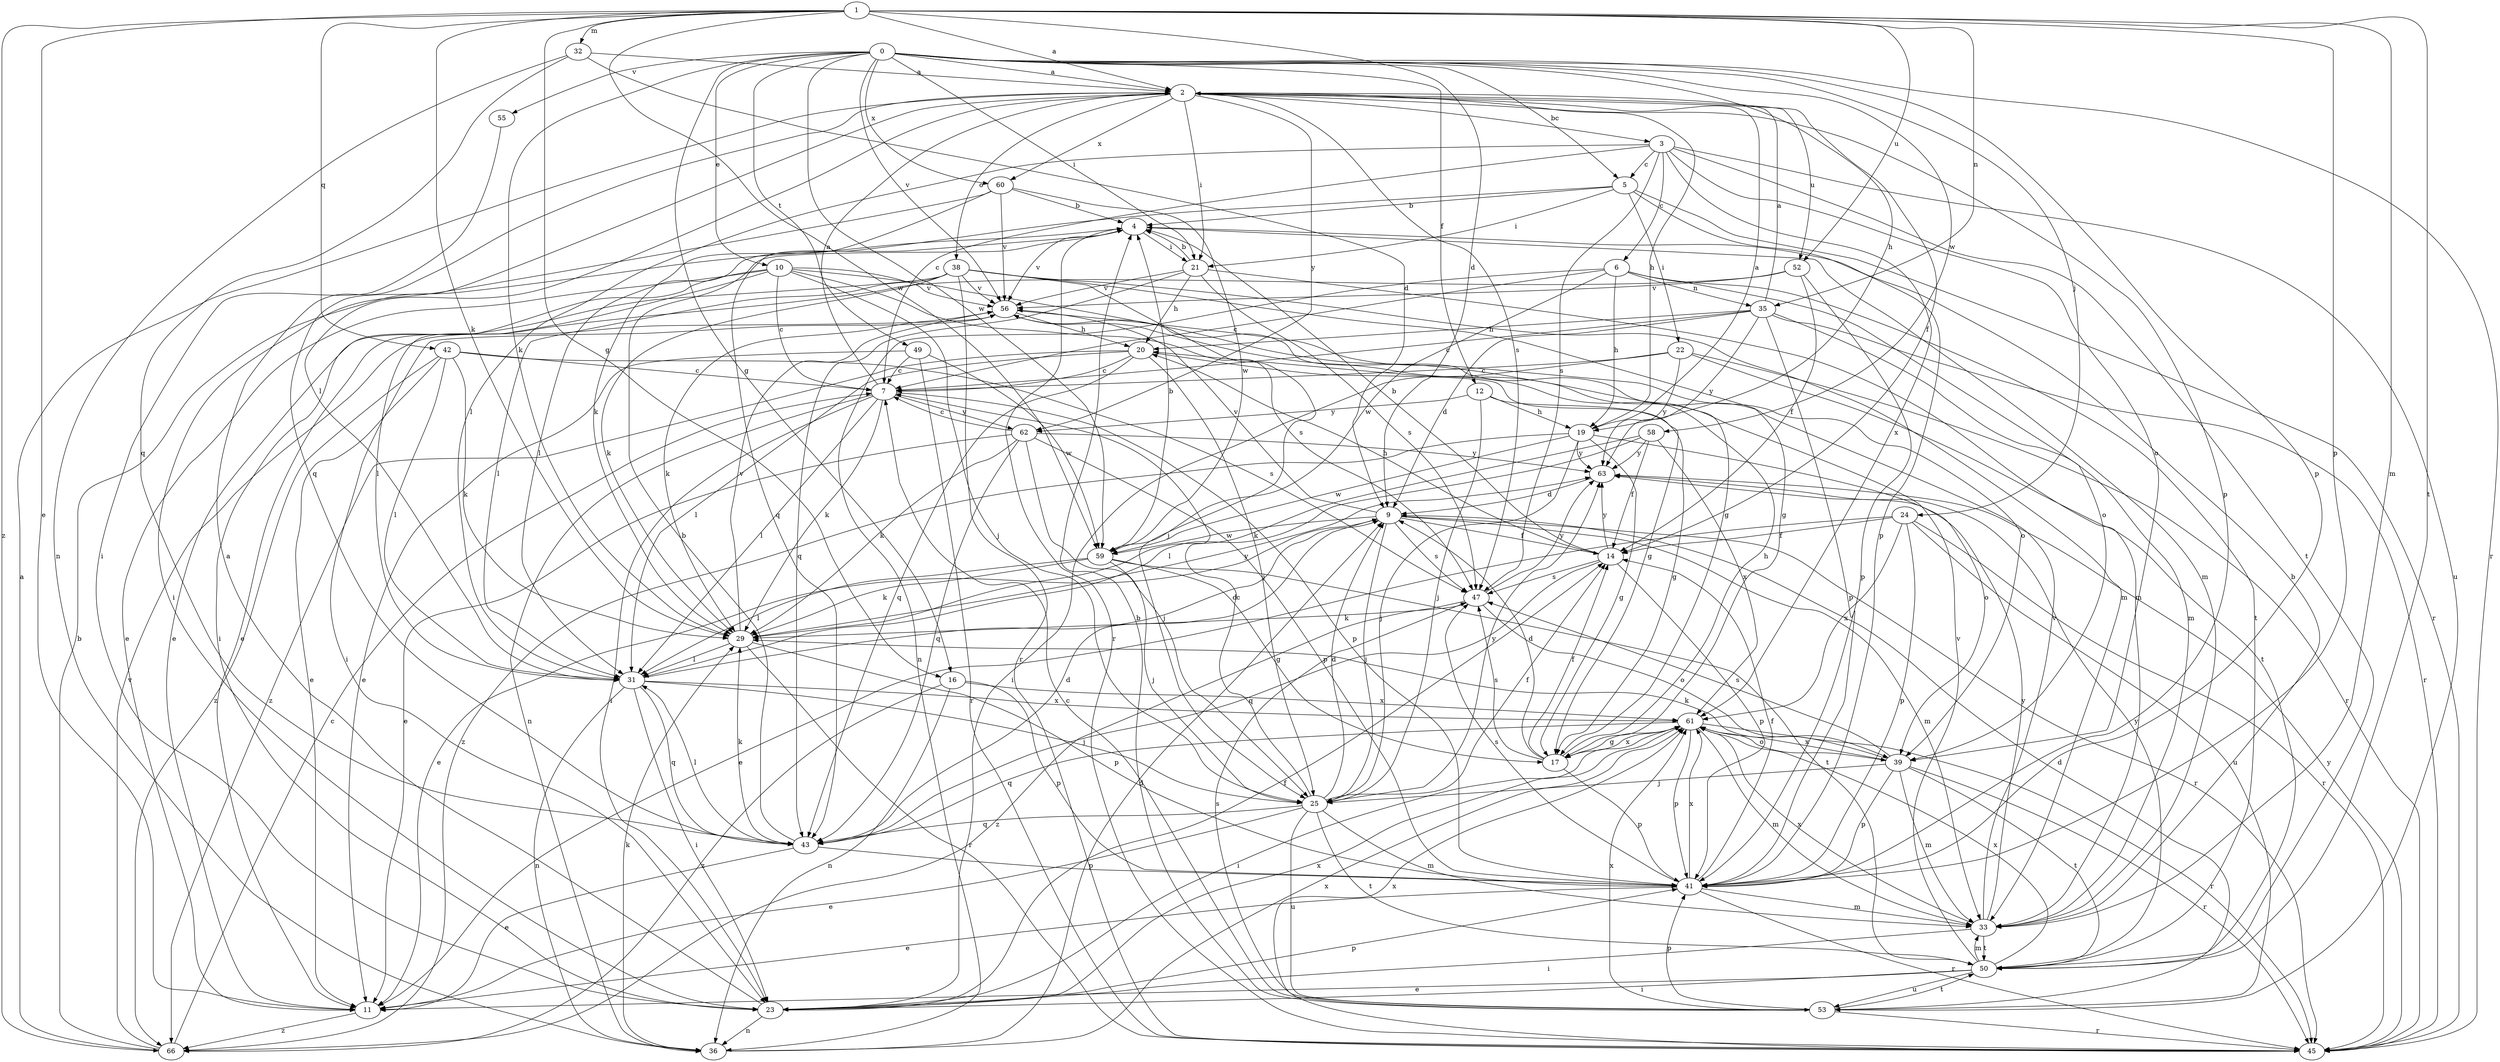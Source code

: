 strict digraph  {
0;
1;
2;
3;
4;
5;
6;
7;
9;
10;
11;
12;
14;
16;
17;
19;
20;
21;
22;
23;
24;
25;
29;
31;
32;
33;
35;
36;
38;
39;
41;
42;
43;
45;
47;
49;
50;
52;
53;
55;
56;
58;
59;
60;
61;
62;
63;
66;
0 -> 2  [label=a];
0 -> 5  [label=c];
0 -> 10  [label=e];
0 -> 12  [label=f];
0 -> 16  [label=g];
0 -> 19  [label=h];
0 -> 21  [label=i];
0 -> 24  [label=j];
0 -> 29  [label=k];
0 -> 41  [label=p];
0 -> 45  [label=r];
0 -> 49  [label=t];
0 -> 55  [label=v];
0 -> 56  [label=v];
0 -> 58  [label=w];
0 -> 59  [label=w];
0 -> 60  [label=x];
1 -> 2  [label=a];
1 -> 9  [label=d];
1 -> 11  [label=e];
1 -> 16  [label=g];
1 -> 29  [label=k];
1 -> 32  [label=m];
1 -> 33  [label=m];
1 -> 35  [label=n];
1 -> 41  [label=p];
1 -> 42  [label=q];
1 -> 50  [label=t];
1 -> 52  [label=u];
1 -> 59  [label=w];
1 -> 66  [label=z];
2 -> 3  [label=b];
2 -> 14  [label=f];
2 -> 19  [label=h];
2 -> 21  [label=i];
2 -> 31  [label=l];
2 -> 38  [label=o];
2 -> 41  [label=p];
2 -> 43  [label=q];
2 -> 47  [label=s];
2 -> 52  [label=u];
2 -> 60  [label=x];
2 -> 62  [label=y];
3 -> 5  [label=c];
3 -> 6  [label=c];
3 -> 7  [label=c];
3 -> 31  [label=l];
3 -> 39  [label=o];
3 -> 47  [label=s];
3 -> 50  [label=t];
3 -> 53  [label=u];
3 -> 61  [label=x];
4 -> 21  [label=i];
4 -> 31  [label=l];
4 -> 33  [label=m];
4 -> 45  [label=r];
4 -> 56  [label=v];
5 -> 4  [label=b];
5 -> 21  [label=i];
5 -> 22  [label=i];
5 -> 41  [label=p];
5 -> 43  [label=q];
5 -> 45  [label=r];
6 -> 7  [label=c];
6 -> 19  [label=h];
6 -> 35  [label=n];
6 -> 36  [label=n];
6 -> 39  [label=o];
6 -> 50  [label=t];
6 -> 59  [label=w];
7 -> 2  [label=a];
7 -> 23  [label=i];
7 -> 29  [label=k];
7 -> 31  [label=l];
7 -> 36  [label=n];
7 -> 41  [label=p];
7 -> 62  [label=y];
9 -> 11  [label=e];
9 -> 14  [label=f];
9 -> 25  [label=j];
9 -> 33  [label=m];
9 -> 45  [label=r];
9 -> 47  [label=s];
9 -> 56  [label=v];
9 -> 59  [label=w];
10 -> 7  [label=c];
10 -> 11  [label=e];
10 -> 17  [label=g];
10 -> 23  [label=i];
10 -> 25  [label=j];
10 -> 31  [label=l];
10 -> 47  [label=s];
10 -> 56  [label=v];
11 -> 66  [label=z];
12 -> 17  [label=g];
12 -> 19  [label=h];
12 -> 25  [label=j];
12 -> 62  [label=y];
14 -> 4  [label=b];
14 -> 20  [label=h];
14 -> 41  [label=p];
14 -> 43  [label=q];
14 -> 47  [label=s];
14 -> 63  [label=y];
16 -> 36  [label=n];
16 -> 41  [label=p];
16 -> 61  [label=x];
16 -> 66  [label=z];
17 -> 9  [label=d];
17 -> 14  [label=f];
17 -> 20  [label=h];
17 -> 41  [label=p];
17 -> 47  [label=s];
17 -> 61  [label=x];
19 -> 2  [label=a];
19 -> 17  [label=g];
19 -> 25  [label=j];
19 -> 39  [label=o];
19 -> 59  [label=w];
19 -> 63  [label=y];
19 -> 66  [label=z];
20 -> 7  [label=c];
20 -> 17  [label=g];
20 -> 25  [label=j];
20 -> 31  [label=l];
20 -> 43  [label=q];
20 -> 66  [label=z];
21 -> 4  [label=b];
21 -> 20  [label=h];
21 -> 33  [label=m];
21 -> 43  [label=q];
21 -> 47  [label=s];
21 -> 56  [label=v];
22 -> 7  [label=c];
22 -> 23  [label=i];
22 -> 45  [label=r];
22 -> 50  [label=t];
22 -> 63  [label=y];
23 -> 2  [label=a];
23 -> 14  [label=f];
23 -> 36  [label=n];
23 -> 41  [label=p];
23 -> 61  [label=x];
24 -> 11  [label=e];
24 -> 14  [label=f];
24 -> 41  [label=p];
24 -> 45  [label=r];
24 -> 53  [label=u];
24 -> 61  [label=x];
25 -> 7  [label=c];
25 -> 9  [label=d];
25 -> 11  [label=e];
25 -> 14  [label=f];
25 -> 33  [label=m];
25 -> 43  [label=q];
25 -> 50  [label=t];
25 -> 53  [label=u];
25 -> 63  [label=y];
29 -> 31  [label=l];
29 -> 41  [label=p];
29 -> 45  [label=r];
29 -> 56  [label=v];
29 -> 63  [label=y];
31 -> 9  [label=d];
31 -> 23  [label=i];
31 -> 25  [label=j];
31 -> 36  [label=n];
31 -> 43  [label=q];
31 -> 61  [label=x];
32 -> 2  [label=a];
32 -> 9  [label=d];
32 -> 36  [label=n];
32 -> 43  [label=q];
33 -> 4  [label=b];
33 -> 23  [label=i];
33 -> 50  [label=t];
33 -> 56  [label=v];
33 -> 61  [label=x];
33 -> 63  [label=y];
35 -> 2  [label=a];
35 -> 7  [label=c];
35 -> 9  [label=d];
35 -> 20  [label=h];
35 -> 33  [label=m];
35 -> 41  [label=p];
35 -> 45  [label=r];
35 -> 63  [label=y];
36 -> 9  [label=d];
36 -> 29  [label=k];
36 -> 61  [label=x];
38 -> 11  [label=e];
38 -> 17  [label=g];
38 -> 25  [label=j];
38 -> 29  [label=k];
38 -> 31  [label=l];
38 -> 33  [label=m];
38 -> 45  [label=r];
38 -> 56  [label=v];
39 -> 25  [label=j];
39 -> 29  [label=k];
39 -> 33  [label=m];
39 -> 41  [label=p];
39 -> 45  [label=r];
39 -> 47  [label=s];
39 -> 50  [label=t];
39 -> 61  [label=x];
41 -> 11  [label=e];
41 -> 14  [label=f];
41 -> 33  [label=m];
41 -> 45  [label=r];
41 -> 47  [label=s];
41 -> 61  [label=x];
42 -> 7  [label=c];
42 -> 11  [label=e];
42 -> 29  [label=k];
42 -> 31  [label=l];
42 -> 47  [label=s];
42 -> 66  [label=z];
43 -> 4  [label=b];
43 -> 9  [label=d];
43 -> 11  [label=e];
43 -> 29  [label=k];
43 -> 31  [label=l];
43 -> 41  [label=p];
45 -> 61  [label=x];
45 -> 63  [label=y];
47 -> 29  [label=k];
47 -> 39  [label=o];
47 -> 63  [label=y];
47 -> 66  [label=z];
49 -> 7  [label=c];
49 -> 11  [label=e];
49 -> 45  [label=r];
49 -> 59  [label=w];
50 -> 11  [label=e];
50 -> 23  [label=i];
50 -> 33  [label=m];
50 -> 53  [label=u];
50 -> 56  [label=v];
50 -> 61  [label=x];
50 -> 63  [label=y];
52 -> 11  [label=e];
52 -> 14  [label=f];
52 -> 41  [label=p];
52 -> 56  [label=v];
53 -> 4  [label=b];
53 -> 7  [label=c];
53 -> 9  [label=d];
53 -> 41  [label=p];
53 -> 45  [label=r];
53 -> 47  [label=s];
53 -> 50  [label=t];
53 -> 61  [label=x];
55 -> 23  [label=i];
56 -> 20  [label=h];
56 -> 23  [label=i];
56 -> 29  [label=k];
56 -> 39  [label=o];
58 -> 14  [label=f];
58 -> 29  [label=k];
58 -> 31  [label=l];
58 -> 61  [label=x];
58 -> 63  [label=y];
59 -> 4  [label=b];
59 -> 17  [label=g];
59 -> 25  [label=j];
59 -> 29  [label=k];
59 -> 31  [label=l];
59 -> 50  [label=t];
60 -> 4  [label=b];
60 -> 23  [label=i];
60 -> 29  [label=k];
60 -> 56  [label=v];
60 -> 59  [label=w];
61 -> 17  [label=g];
61 -> 23  [label=i];
61 -> 33  [label=m];
61 -> 39  [label=o];
61 -> 41  [label=p];
61 -> 43  [label=q];
61 -> 45  [label=r];
62 -> 7  [label=c];
62 -> 11  [label=e];
62 -> 25  [label=j];
62 -> 29  [label=k];
62 -> 41  [label=p];
62 -> 43  [label=q];
62 -> 63  [label=y];
63 -> 9  [label=d];
66 -> 2  [label=a];
66 -> 4  [label=b];
66 -> 7  [label=c];
66 -> 56  [label=v];
}
